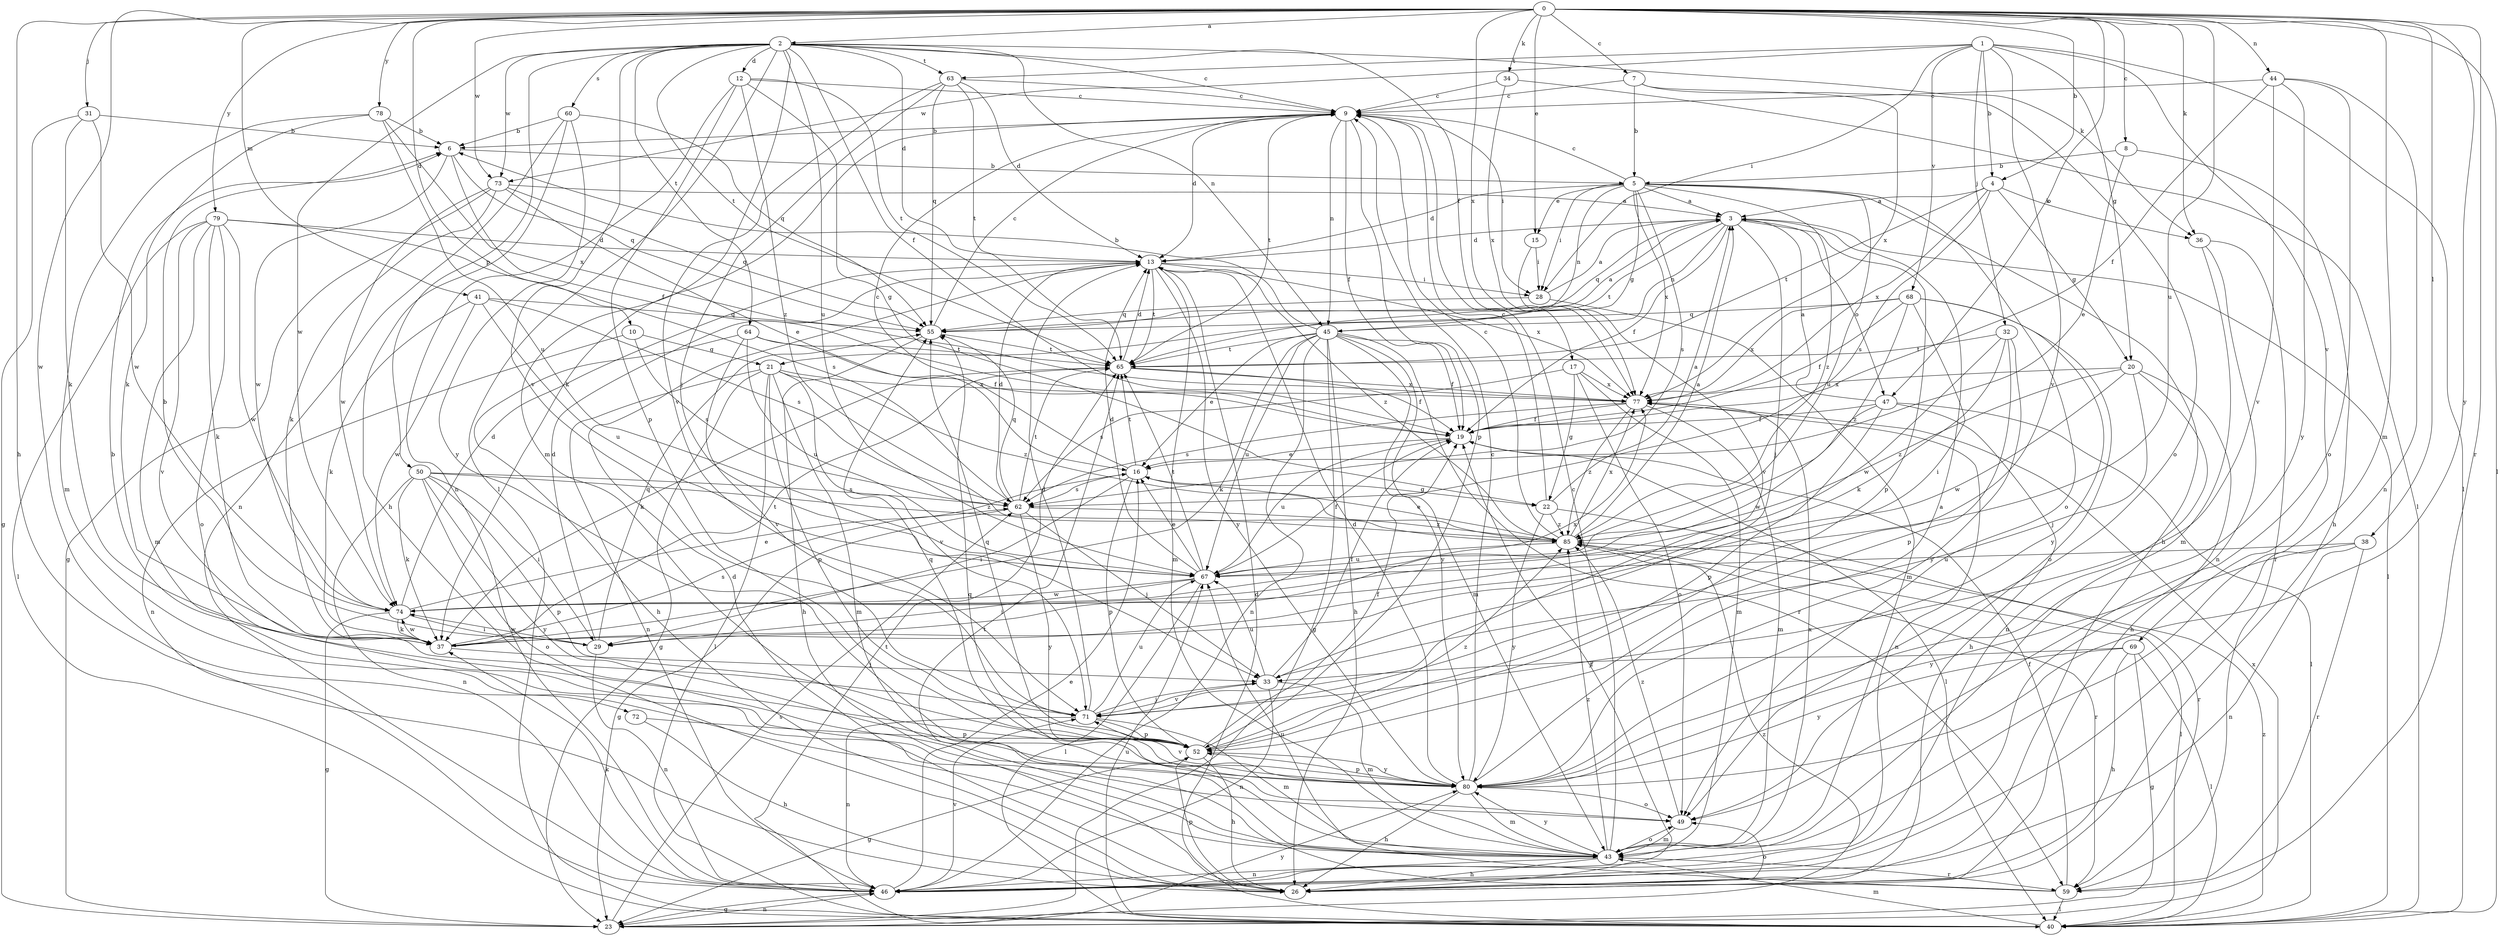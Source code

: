 strict digraph  {
0;
1;
2;
3;
4;
5;
6;
7;
8;
9;
10;
12;
13;
15;
16;
17;
19;
20;
21;
22;
23;
26;
28;
29;
31;
32;
33;
34;
36;
37;
38;
40;
41;
43;
44;
45;
46;
47;
49;
50;
52;
55;
59;
60;
62;
63;
64;
65;
67;
68;
69;
71;
72;
73;
74;
77;
78;
79;
80;
85;
0 -> 2  [label=a];
0 -> 4  [label=b];
0 -> 7  [label=c];
0 -> 8  [label=c];
0 -> 10  [label=d];
0 -> 15  [label=e];
0 -> 26  [label=h];
0 -> 31  [label=j];
0 -> 34  [label=k];
0 -> 36  [label=k];
0 -> 38  [label=l];
0 -> 40  [label=l];
0 -> 41  [label=m];
0 -> 43  [label=m];
0 -> 44  [label=n];
0 -> 47  [label=o];
0 -> 59  [label=r];
0 -> 67  [label=u];
0 -> 72  [label=w];
0 -> 73  [label=w];
0 -> 77  [label=x];
0 -> 78  [label=y];
0 -> 79  [label=y];
0 -> 80  [label=y];
1 -> 4  [label=b];
1 -> 20  [label=g];
1 -> 28  [label=i];
1 -> 32  [label=j];
1 -> 40  [label=l];
1 -> 63  [label=t];
1 -> 68  [label=v];
1 -> 69  [label=v];
1 -> 71  [label=v];
1 -> 73  [label=w];
2 -> 9  [label=c];
2 -> 12  [label=d];
2 -> 13  [label=d];
2 -> 17  [label=f];
2 -> 19  [label=f];
2 -> 36  [label=k];
2 -> 40  [label=l];
2 -> 43  [label=m];
2 -> 45  [label=n];
2 -> 50  [label=p];
2 -> 60  [label=s];
2 -> 63  [label=t];
2 -> 64  [label=t];
2 -> 65  [label=t];
2 -> 67  [label=u];
2 -> 71  [label=v];
2 -> 73  [label=w];
2 -> 74  [label=w];
3 -> 13  [label=d];
3 -> 19  [label=f];
3 -> 33  [label=j];
3 -> 40  [label=l];
3 -> 45  [label=n];
3 -> 47  [label=o];
3 -> 52  [label=p];
3 -> 55  [label=q];
3 -> 65  [label=t];
4 -> 3  [label=a];
4 -> 20  [label=g];
4 -> 36  [label=k];
4 -> 62  [label=s];
4 -> 65  [label=t];
4 -> 77  [label=x];
5 -> 3  [label=a];
5 -> 9  [label=c];
5 -> 13  [label=d];
5 -> 15  [label=e];
5 -> 21  [label=g];
5 -> 26  [label=h];
5 -> 28  [label=i];
5 -> 45  [label=n];
5 -> 49  [label=o];
5 -> 62  [label=s];
5 -> 67  [label=u];
5 -> 77  [label=x];
5 -> 85  [label=z];
6 -> 5  [label=b];
6 -> 19  [label=f];
6 -> 55  [label=q];
6 -> 74  [label=w];
7 -> 5  [label=b];
7 -> 9  [label=c];
7 -> 49  [label=o];
7 -> 77  [label=x];
8 -> 5  [label=b];
8 -> 16  [label=e];
8 -> 26  [label=h];
9 -> 6  [label=b];
9 -> 13  [label=d];
9 -> 19  [label=f];
9 -> 28  [label=i];
9 -> 37  [label=k];
9 -> 45  [label=n];
9 -> 52  [label=p];
9 -> 65  [label=t];
10 -> 21  [label=g];
10 -> 46  [label=n];
10 -> 62  [label=s];
12 -> 9  [label=c];
12 -> 22  [label=g];
12 -> 46  [label=n];
12 -> 52  [label=p];
12 -> 65  [label=t];
12 -> 85  [label=z];
13 -> 28  [label=i];
13 -> 43  [label=m];
13 -> 65  [label=t];
13 -> 77  [label=x];
13 -> 80  [label=y];
13 -> 85  [label=z];
15 -> 28  [label=i];
15 -> 71  [label=v];
16 -> 9  [label=c];
16 -> 22  [label=g];
16 -> 29  [label=i];
16 -> 52  [label=p];
16 -> 62  [label=s];
16 -> 65  [label=t];
17 -> 22  [label=g];
17 -> 43  [label=m];
17 -> 49  [label=o];
17 -> 62  [label=s];
17 -> 77  [label=x];
19 -> 16  [label=e];
19 -> 40  [label=l];
19 -> 67  [label=u];
20 -> 26  [label=h];
20 -> 33  [label=j];
20 -> 46  [label=n];
20 -> 74  [label=w];
20 -> 77  [label=x];
20 -> 85  [label=z];
21 -> 23  [label=g];
21 -> 40  [label=l];
21 -> 43  [label=m];
21 -> 46  [label=n];
21 -> 52  [label=p];
21 -> 71  [label=v];
21 -> 77  [label=x];
21 -> 85  [label=z];
22 -> 3  [label=a];
22 -> 9  [label=c];
22 -> 59  [label=r];
22 -> 80  [label=y];
22 -> 85  [label=z];
23 -> 46  [label=n];
23 -> 62  [label=s];
23 -> 77  [label=x];
23 -> 80  [label=y];
23 -> 85  [label=z];
26 -> 13  [label=d];
26 -> 19  [label=f];
26 -> 49  [label=o];
26 -> 52  [label=p];
28 -> 3  [label=a];
28 -> 43  [label=m];
28 -> 55  [label=q];
29 -> 6  [label=b];
29 -> 13  [label=d];
29 -> 46  [label=n];
29 -> 55  [label=q];
29 -> 74  [label=w];
31 -> 6  [label=b];
31 -> 23  [label=g];
31 -> 37  [label=k];
31 -> 74  [label=w];
32 -> 37  [label=k];
32 -> 52  [label=p];
32 -> 65  [label=t];
32 -> 74  [label=w];
32 -> 80  [label=y];
33 -> 19  [label=f];
33 -> 43  [label=m];
33 -> 46  [label=n];
33 -> 67  [label=u];
33 -> 71  [label=v];
34 -> 9  [label=c];
34 -> 40  [label=l];
34 -> 77  [label=x];
36 -> 43  [label=m];
36 -> 46  [label=n];
36 -> 59  [label=r];
37 -> 33  [label=j];
37 -> 62  [label=s];
37 -> 65  [label=t];
37 -> 74  [label=w];
37 -> 77  [label=x];
38 -> 46  [label=n];
38 -> 59  [label=r];
38 -> 67  [label=u];
38 -> 80  [label=y];
40 -> 13  [label=d];
40 -> 43  [label=m];
40 -> 65  [label=t];
40 -> 67  [label=u];
40 -> 85  [label=z];
41 -> 37  [label=k];
41 -> 55  [label=q];
41 -> 62  [label=s];
41 -> 67  [label=u];
41 -> 74  [label=w];
43 -> 9  [label=c];
43 -> 26  [label=h];
43 -> 46  [label=n];
43 -> 49  [label=o];
43 -> 55  [label=q];
43 -> 59  [label=r];
43 -> 77  [label=x];
43 -> 80  [label=y];
43 -> 85  [label=z];
44 -> 9  [label=c];
44 -> 19  [label=f];
44 -> 46  [label=n];
44 -> 49  [label=o];
44 -> 71  [label=v];
44 -> 80  [label=y];
45 -> 6  [label=b];
45 -> 16  [label=e];
45 -> 19  [label=f];
45 -> 23  [label=g];
45 -> 26  [label=h];
45 -> 37  [label=k];
45 -> 43  [label=m];
45 -> 46  [label=n];
45 -> 59  [label=r];
45 -> 65  [label=t];
45 -> 67  [label=u];
45 -> 80  [label=y];
46 -> 16  [label=e];
46 -> 23  [label=g];
46 -> 37  [label=k];
46 -> 71  [label=v];
47 -> 3  [label=a];
47 -> 19  [label=f];
47 -> 26  [label=h];
47 -> 40  [label=l];
47 -> 52  [label=p];
47 -> 74  [label=w];
49 -> 43  [label=m];
49 -> 85  [label=z];
50 -> 29  [label=i];
50 -> 37  [label=k];
50 -> 46  [label=n];
50 -> 49  [label=o];
50 -> 52  [label=p];
50 -> 62  [label=s];
50 -> 80  [label=y];
50 -> 85  [label=z];
52 -> 6  [label=b];
52 -> 19  [label=f];
52 -> 23  [label=g];
52 -> 26  [label=h];
52 -> 55  [label=q];
52 -> 80  [label=y];
52 -> 85  [label=z];
55 -> 3  [label=a];
55 -> 9  [label=c];
55 -> 26  [label=h];
55 -> 65  [label=t];
59 -> 19  [label=f];
59 -> 40  [label=l];
59 -> 65  [label=t];
59 -> 67  [label=u];
60 -> 6  [label=b];
60 -> 26  [label=h];
60 -> 46  [label=n];
60 -> 55  [label=q];
60 -> 80  [label=y];
62 -> 13  [label=d];
62 -> 23  [label=g];
62 -> 33  [label=j];
62 -> 55  [label=q];
62 -> 65  [label=t];
62 -> 80  [label=y];
62 -> 85  [label=z];
63 -> 9  [label=c];
63 -> 13  [label=d];
63 -> 33  [label=j];
63 -> 55  [label=q];
63 -> 65  [label=t];
63 -> 71  [label=v];
64 -> 19  [label=f];
64 -> 26  [label=h];
64 -> 65  [label=t];
64 -> 67  [label=u];
64 -> 71  [label=v];
65 -> 13  [label=d];
65 -> 19  [label=f];
65 -> 37  [label=k];
65 -> 77  [label=x];
67 -> 13  [label=d];
67 -> 16  [label=e];
67 -> 19  [label=f];
67 -> 29  [label=i];
67 -> 40  [label=l];
67 -> 65  [label=t];
67 -> 74  [label=w];
68 -> 19  [label=f];
68 -> 29  [label=i];
68 -> 49  [label=o];
68 -> 55  [label=q];
68 -> 77  [label=x];
68 -> 80  [label=y];
68 -> 85  [label=z];
69 -> 23  [label=g];
69 -> 26  [label=h];
69 -> 33  [label=j];
69 -> 40  [label=l];
69 -> 80  [label=y];
71 -> 13  [label=d];
71 -> 33  [label=j];
71 -> 43  [label=m];
71 -> 46  [label=n];
71 -> 52  [label=p];
71 -> 67  [label=u];
72 -> 26  [label=h];
72 -> 52  [label=p];
73 -> 3  [label=a];
73 -> 16  [label=e];
73 -> 23  [label=g];
73 -> 37  [label=k];
73 -> 55  [label=q];
73 -> 74  [label=w];
74 -> 13  [label=d];
74 -> 16  [label=e];
74 -> 23  [label=g];
74 -> 29  [label=i];
74 -> 37  [label=k];
77 -> 19  [label=f];
77 -> 43  [label=m];
77 -> 46  [label=n];
77 -> 62  [label=s];
77 -> 85  [label=z];
78 -> 6  [label=b];
78 -> 37  [label=k];
78 -> 43  [label=m];
78 -> 67  [label=u];
78 -> 77  [label=x];
79 -> 13  [label=d];
79 -> 37  [label=k];
79 -> 40  [label=l];
79 -> 43  [label=m];
79 -> 49  [label=o];
79 -> 62  [label=s];
79 -> 71  [label=v];
79 -> 74  [label=w];
80 -> 3  [label=a];
80 -> 9  [label=c];
80 -> 13  [label=d];
80 -> 26  [label=h];
80 -> 43  [label=m];
80 -> 49  [label=o];
80 -> 52  [label=p];
80 -> 55  [label=q];
80 -> 71  [label=v];
85 -> 3  [label=a];
85 -> 9  [label=c];
85 -> 16  [label=e];
85 -> 40  [label=l];
85 -> 59  [label=r];
85 -> 67  [label=u];
85 -> 77  [label=x];
}
